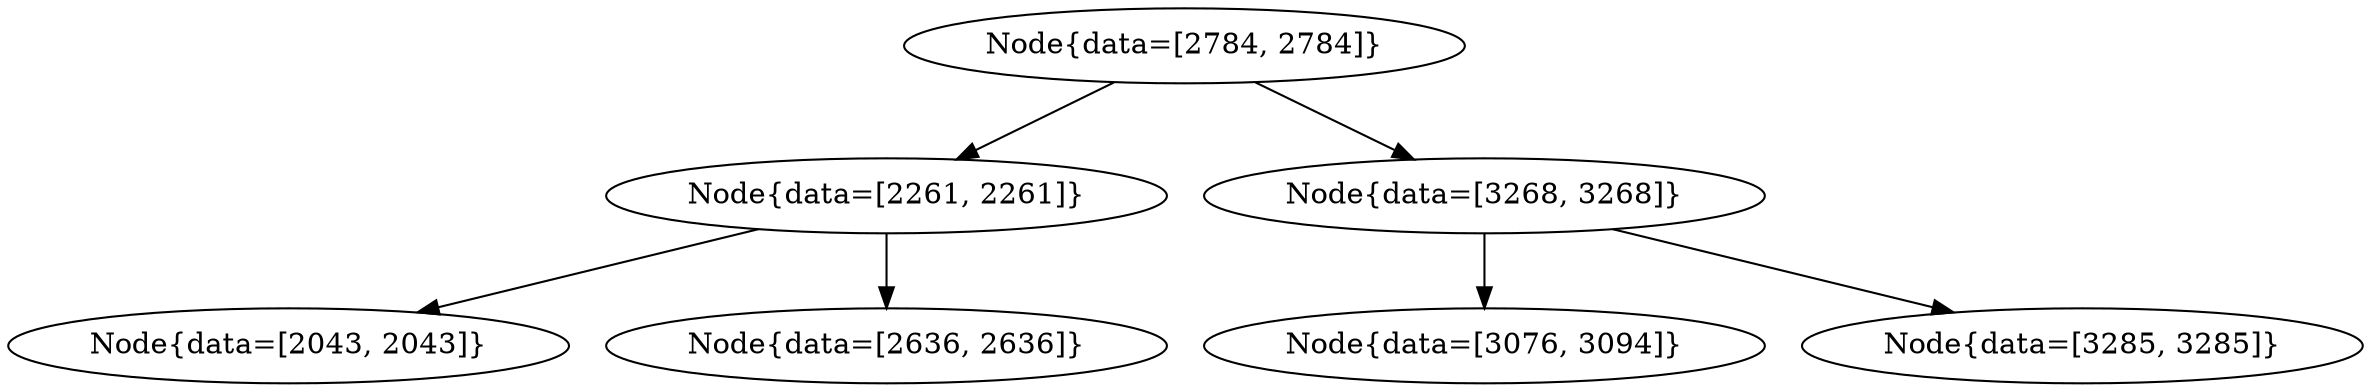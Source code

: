 digraph G{
508074327 [label="Node{data=[2784, 2784]}"]
508074327 -> 1756618311
1756618311 [label="Node{data=[2261, 2261]}"]
1756618311 -> 1535276950
1535276950 [label="Node{data=[2043, 2043]}"]
1756618311 -> 667428844
667428844 [label="Node{data=[2636, 2636]}"]
508074327 -> 2098233443
2098233443 [label="Node{data=[3268, 3268]}"]
2098233443 -> 187115616
187115616 [label="Node{data=[3076, 3094]}"]
2098233443 -> 1129435221
1129435221 [label="Node{data=[3285, 3285]}"]
}